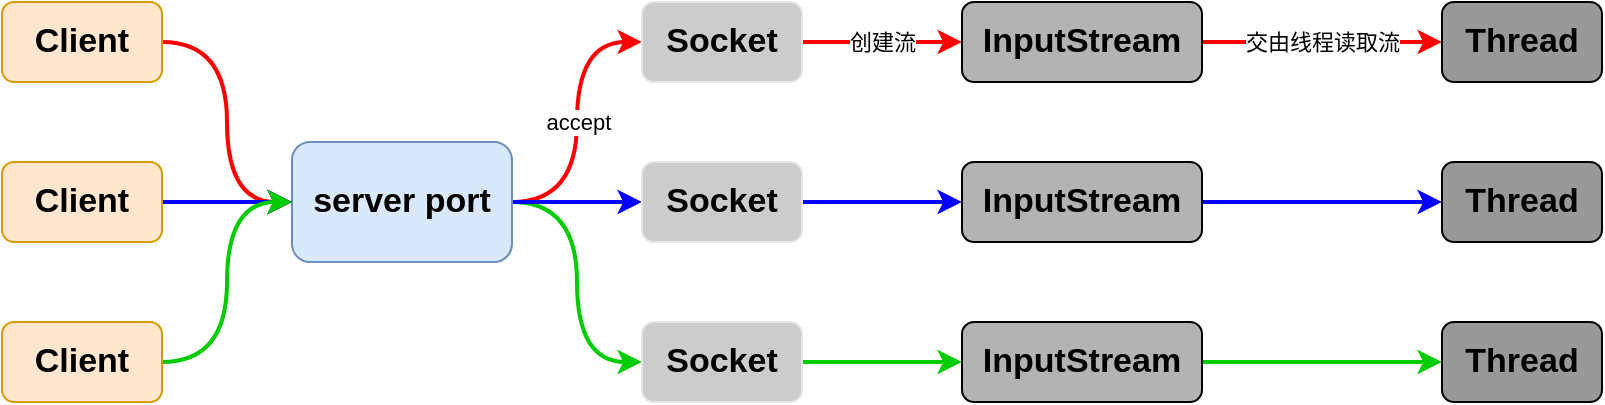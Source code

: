 <mxfile version="12.2.8" type="github" pages="1">
  <diagram id="wFg5V0NsvqYlevqbekFS" name="Page-1">
    <mxGraphModel dx="1391" dy="703" grid="1" gridSize="10" guides="1" tooltips="1" connect="1" arrows="1" fold="1" page="1" pageScale="1" pageWidth="827" pageHeight="1169" math="0" shadow="0">
      <root>
        <mxCell id="0"/>
        <mxCell id="1" parent="0"/>
        <mxCell id="RA7c7ZybeZmiuJUpMVYn-19" value="accept" style="edgeStyle=orthogonalEdgeStyle;rounded=0;orthogonalLoop=1;jettySize=auto;html=1;exitX=1;exitY=0.5;exitDx=0;exitDy=0;entryX=0;entryY=0.5;entryDx=0;entryDy=0;curved=1;strokeColor=#FF0000;strokeWidth=2;" parent="1" source="RA7c7ZybeZmiuJUpMVYn-1" target="RA7c7ZybeZmiuJUpMVYn-2" edge="1">
          <mxGeometry relative="1" as="geometry"/>
        </mxCell>
        <mxCell id="RA7c7ZybeZmiuJUpMVYn-20" style="edgeStyle=orthogonalEdgeStyle;curved=1;rounded=0;orthogonalLoop=1;jettySize=auto;html=1;exitX=1;exitY=0.5;exitDx=0;exitDy=0;entryX=0;entryY=0.5;entryDx=0;entryDy=0;strokeColor=#00CC00;strokeWidth=2;" parent="1" source="RA7c7ZybeZmiuJUpMVYn-1" target="RA7c7ZybeZmiuJUpMVYn-4" edge="1">
          <mxGeometry relative="1" as="geometry"/>
        </mxCell>
        <mxCell id="RA7c7ZybeZmiuJUpMVYn-21" style="edgeStyle=orthogonalEdgeStyle;curved=1;rounded=0;orthogonalLoop=1;jettySize=auto;html=1;exitX=1;exitY=0.5;exitDx=0;exitDy=0;entryX=0;entryY=0.5;entryDx=0;entryDy=0;strokeColor=#0000FF;strokeWidth=2;" parent="1" source="RA7c7ZybeZmiuJUpMVYn-1" target="RA7c7ZybeZmiuJUpMVYn-3" edge="1">
          <mxGeometry relative="1" as="geometry"/>
        </mxCell>
        <mxCell id="RA7c7ZybeZmiuJUpMVYn-1" value="&lt;b&gt;&lt;font style=&quot;font-size: 17px&quot;&gt;server port&lt;/font&gt;&lt;/b&gt;" style="rounded=1;whiteSpace=wrap;html=1;fillColor=#dae8fc;strokeColor=#6c8ebf;" parent="1" vertex="1">
          <mxGeometry x="158" y="110" width="110" height="60" as="geometry"/>
        </mxCell>
        <mxCell id="RA7c7ZybeZmiuJUpMVYn-22" value="创建流" style="edgeStyle=orthogonalEdgeStyle;curved=1;rounded=0;orthogonalLoop=1;jettySize=auto;html=1;exitX=1;exitY=0.5;exitDx=0;exitDy=0;entryX=0;entryY=0.5;entryDx=0;entryDy=0;strokeColor=#FF0000;strokeWidth=2;" parent="1" source="RA7c7ZybeZmiuJUpMVYn-2" target="RA7c7ZybeZmiuJUpMVYn-9" edge="1">
          <mxGeometry relative="1" as="geometry"/>
        </mxCell>
        <mxCell id="RA7c7ZybeZmiuJUpMVYn-2" value="&lt;b&gt;&lt;font style=&quot;font-size: 17px&quot;&gt;Socket&lt;/font&gt;&lt;/b&gt;" style="rounded=1;whiteSpace=wrap;html=1;strokeColor=#E6E6E6;fillColor=#CCCCCC;" parent="1" vertex="1">
          <mxGeometry x="333" y="40" width="80" height="40" as="geometry"/>
        </mxCell>
        <mxCell id="RA7c7ZybeZmiuJUpMVYn-23" style="edgeStyle=orthogonalEdgeStyle;curved=1;rounded=0;orthogonalLoop=1;jettySize=auto;html=1;exitX=1;exitY=0.5;exitDx=0;exitDy=0;entryX=0;entryY=0.5;entryDx=0;entryDy=0;strokeColor=#0000FF;strokeWidth=2;" parent="1" source="RA7c7ZybeZmiuJUpMVYn-3" target="RA7c7ZybeZmiuJUpMVYn-12" edge="1">
          <mxGeometry relative="1" as="geometry"/>
        </mxCell>
        <mxCell id="RA7c7ZybeZmiuJUpMVYn-3" value="&lt;b&gt;&lt;font style=&quot;font-size: 17px&quot;&gt;Socket&lt;/font&gt;&lt;/b&gt;" style="rounded=1;whiteSpace=wrap;html=1;strokeColor=#E6E6E6;fillColor=#CCCCCC;" parent="1" vertex="1">
          <mxGeometry x="333" y="120" width="80" height="40" as="geometry"/>
        </mxCell>
        <mxCell id="RA7c7ZybeZmiuJUpMVYn-24" style="edgeStyle=orthogonalEdgeStyle;curved=1;rounded=0;orthogonalLoop=1;jettySize=auto;html=1;exitX=1;exitY=0.5;exitDx=0;exitDy=0;entryX=0;entryY=0.5;entryDx=0;entryDy=0;strokeColor=#00CC00;strokeWidth=2;" parent="1" source="RA7c7ZybeZmiuJUpMVYn-4" target="RA7c7ZybeZmiuJUpMVYn-13" edge="1">
          <mxGeometry relative="1" as="geometry"/>
        </mxCell>
        <mxCell id="RA7c7ZybeZmiuJUpMVYn-4" value="&lt;b&gt;&lt;font style=&quot;font-size: 17px&quot;&gt;Socket&lt;/font&gt;&lt;/b&gt;" style="rounded=1;whiteSpace=wrap;html=1;strokeColor=#E6E6E6;fillColor=#CCCCCC;" parent="1" vertex="1">
          <mxGeometry x="333" y="200" width="80" height="40" as="geometry"/>
        </mxCell>
        <mxCell id="RA7c7ZybeZmiuJUpMVYn-28" style="edgeStyle=orthogonalEdgeStyle;curved=1;rounded=0;orthogonalLoop=1;jettySize=auto;html=1;exitX=1;exitY=0.5;exitDx=0;exitDy=0;entryX=0;entryY=0.5;entryDx=0;entryDy=0;strokeColor=#FF0000;strokeWidth=2;" parent="1" source="RA7c7ZybeZmiuJUpMVYn-5" target="RA7c7ZybeZmiuJUpMVYn-1" edge="1">
          <mxGeometry relative="1" as="geometry"/>
        </mxCell>
        <mxCell id="RA7c7ZybeZmiuJUpMVYn-5" value="&lt;b&gt;&lt;font style=&quot;font-size: 17px&quot;&gt;Client&lt;/font&gt;&lt;/b&gt;" style="rounded=1;whiteSpace=wrap;html=1;fillColor=#ffe6cc;strokeColor=#d79b00;" parent="1" vertex="1">
          <mxGeometry x="13" y="40" width="80" height="40" as="geometry"/>
        </mxCell>
        <mxCell id="RA7c7ZybeZmiuJUpMVYn-29" style="edgeStyle=orthogonalEdgeStyle;curved=1;rounded=0;orthogonalLoop=1;jettySize=auto;html=1;exitX=1;exitY=0.5;exitDx=0;exitDy=0;entryX=0;entryY=0.5;entryDx=0;entryDy=0;strokeColor=#0000FF;strokeWidth=2;" parent="1" source="RA7c7ZybeZmiuJUpMVYn-6" target="RA7c7ZybeZmiuJUpMVYn-1" edge="1">
          <mxGeometry relative="1" as="geometry">
            <mxPoint x="153" y="140" as="targetPoint"/>
          </mxGeometry>
        </mxCell>
        <mxCell id="RA7c7ZybeZmiuJUpMVYn-6" value="&lt;b&gt;&lt;font style=&quot;font-size: 17px&quot;&gt;Client&lt;/font&gt;&lt;/b&gt;" style="rounded=1;whiteSpace=wrap;html=1;fillColor=#ffe6cc;strokeColor=#d79b00;" parent="1" vertex="1">
          <mxGeometry x="13" y="120" width="80" height="40" as="geometry"/>
        </mxCell>
        <mxCell id="RA7c7ZybeZmiuJUpMVYn-30" style="edgeStyle=orthogonalEdgeStyle;curved=1;rounded=0;orthogonalLoop=1;jettySize=auto;html=1;exitX=1;exitY=0.5;exitDx=0;exitDy=0;entryX=0;entryY=0.5;entryDx=0;entryDy=0;strokeColor=#00CC00;strokeWidth=2;" parent="1" source="RA7c7ZybeZmiuJUpMVYn-7" target="RA7c7ZybeZmiuJUpMVYn-1" edge="1">
          <mxGeometry relative="1" as="geometry"/>
        </mxCell>
        <mxCell id="RA7c7ZybeZmiuJUpMVYn-7" value="&lt;b&gt;&lt;font style=&quot;font-size: 17px&quot;&gt;Client&lt;/font&gt;&lt;/b&gt;" style="rounded=1;whiteSpace=wrap;html=1;fillColor=#ffe6cc;strokeColor=#d79b00;" parent="1" vertex="1">
          <mxGeometry x="13" y="200" width="80" height="40" as="geometry"/>
        </mxCell>
        <mxCell id="RA7c7ZybeZmiuJUpMVYn-27" value="交由线程读取流" style="edgeStyle=orthogonalEdgeStyle;curved=1;rounded=0;orthogonalLoop=1;jettySize=auto;html=1;exitX=1;exitY=0.5;exitDx=0;exitDy=0;entryX=0;entryY=0.5;entryDx=0;entryDy=0;strokeColor=#FF0000;strokeWidth=2;" parent="1" source="RA7c7ZybeZmiuJUpMVYn-9" target="RA7c7ZybeZmiuJUpMVYn-14" edge="1">
          <mxGeometry relative="1" as="geometry"/>
        </mxCell>
        <mxCell id="RA7c7ZybeZmiuJUpMVYn-9" value="&lt;b&gt;&lt;font style=&quot;font-size: 17px&quot;&gt;InputStream&lt;/font&gt;&lt;/b&gt;" style="rounded=1;whiteSpace=wrap;html=1;fillColor=#B3B3B3;" parent="1" vertex="1">
          <mxGeometry x="493" y="40" width="120" height="40" as="geometry"/>
        </mxCell>
        <mxCell id="RA7c7ZybeZmiuJUpMVYn-26" style="edgeStyle=orthogonalEdgeStyle;curved=1;rounded=0;orthogonalLoop=1;jettySize=auto;html=1;exitX=1;exitY=0.5;exitDx=0;exitDy=0;entryX=0;entryY=0.5;entryDx=0;entryDy=0;strokeColor=#0000FF;strokeWidth=2;" parent="1" source="RA7c7ZybeZmiuJUpMVYn-12" target="RA7c7ZybeZmiuJUpMVYn-17" edge="1">
          <mxGeometry relative="1" as="geometry"/>
        </mxCell>
        <mxCell id="RA7c7ZybeZmiuJUpMVYn-12" value="&lt;b&gt;&lt;font style=&quot;font-size: 17px&quot;&gt;InputStream&lt;/font&gt;&lt;/b&gt;" style="rounded=1;whiteSpace=wrap;html=1;fillColor=#B3B3B3;" parent="1" vertex="1">
          <mxGeometry x="493" y="120" width="120" height="40" as="geometry"/>
        </mxCell>
        <mxCell id="RA7c7ZybeZmiuJUpMVYn-25" style="edgeStyle=orthogonalEdgeStyle;curved=1;rounded=0;orthogonalLoop=1;jettySize=auto;html=1;exitX=1;exitY=0.5;exitDx=0;exitDy=0;entryX=0;entryY=0.5;entryDx=0;entryDy=0;strokeColor=#00CC00;strokeWidth=2;" parent="1" source="RA7c7ZybeZmiuJUpMVYn-13" target="RA7c7ZybeZmiuJUpMVYn-18" edge="1">
          <mxGeometry relative="1" as="geometry"/>
        </mxCell>
        <mxCell id="RA7c7ZybeZmiuJUpMVYn-13" value="&lt;b&gt;&lt;font style=&quot;font-size: 17px&quot;&gt;InputStream&lt;/font&gt;&lt;/b&gt;" style="rounded=1;whiteSpace=wrap;html=1;fillColor=#B3B3B3;" parent="1" vertex="1">
          <mxGeometry x="493" y="200" width="120" height="40" as="geometry"/>
        </mxCell>
        <mxCell id="RA7c7ZybeZmiuJUpMVYn-14" value="&lt;b&gt;&lt;font style=&quot;font-size: 17px&quot;&gt;Thread&lt;/font&gt;&lt;/b&gt;" style="rounded=1;whiteSpace=wrap;html=1;fillColor=#999999;" parent="1" vertex="1">
          <mxGeometry x="733" y="40" width="80" height="40" as="geometry"/>
        </mxCell>
        <mxCell id="RA7c7ZybeZmiuJUpMVYn-17" value="&lt;b&gt;&lt;font style=&quot;font-size: 17px&quot;&gt;Thread&lt;/font&gt;&lt;/b&gt;" style="rounded=1;whiteSpace=wrap;html=1;fillColor=#999999;" parent="1" vertex="1">
          <mxGeometry x="733" y="120" width="80" height="40" as="geometry"/>
        </mxCell>
        <mxCell id="RA7c7ZybeZmiuJUpMVYn-18" value="&lt;b&gt;&lt;font style=&quot;font-size: 17px&quot;&gt;Thread&lt;/font&gt;&lt;/b&gt;" style="rounded=1;whiteSpace=wrap;html=1;fillColor=#999999;" parent="1" vertex="1">
          <mxGeometry x="733" y="200" width="80" height="40" as="geometry"/>
        </mxCell>
      </root>
    </mxGraphModel>
  </diagram>
</mxfile>

